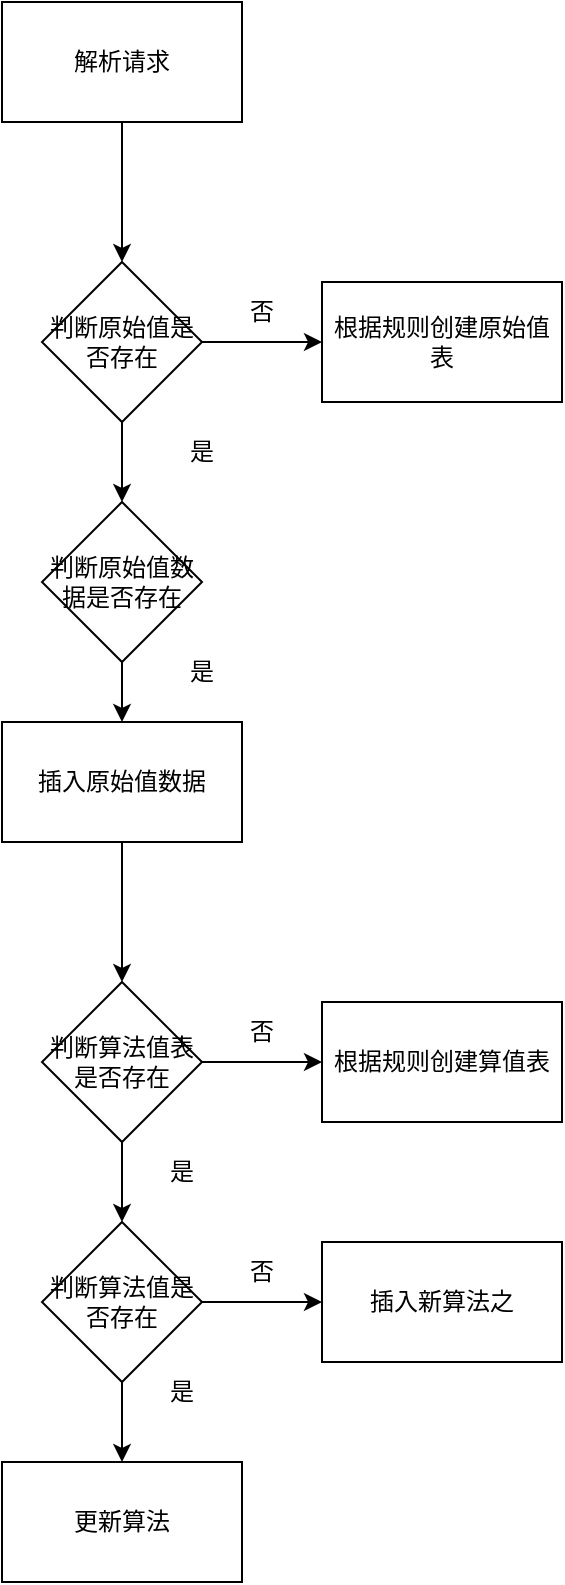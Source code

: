 <mxfile version="22.1.17" type="github">
  <diagram name="第 1 页" id="dSuGZEJca911ffpz1844">
    <mxGraphModel dx="1360" dy="786" grid="1" gridSize="10" guides="1" tooltips="1" connect="1" arrows="1" fold="1" page="1" pageScale="1" pageWidth="1100" pageHeight="850" math="0" shadow="0">
      <root>
        <mxCell id="0" />
        <mxCell id="1" parent="0" />
        <mxCell id="2weD-Q7b0_95b-ctS3T--3" value="" style="edgeStyle=orthogonalEdgeStyle;rounded=0;orthogonalLoop=1;jettySize=auto;html=1;" edge="1" parent="1" source="2weD-Q7b0_95b-ctS3T--1" target="2weD-Q7b0_95b-ctS3T--2">
          <mxGeometry relative="1" as="geometry" />
        </mxCell>
        <mxCell id="2weD-Q7b0_95b-ctS3T--1" value="解析请求" style="rounded=0;whiteSpace=wrap;html=1;" vertex="1" parent="1">
          <mxGeometry x="410" y="30" width="120" height="60" as="geometry" />
        </mxCell>
        <mxCell id="2weD-Q7b0_95b-ctS3T--5" value="" style="edgeStyle=orthogonalEdgeStyle;rounded=0;orthogonalLoop=1;jettySize=auto;html=1;" edge="1" parent="1" source="2weD-Q7b0_95b-ctS3T--2" target="2weD-Q7b0_95b-ctS3T--4">
          <mxGeometry relative="1" as="geometry" />
        </mxCell>
        <mxCell id="2weD-Q7b0_95b-ctS3T--12" value="" style="edgeStyle=orthogonalEdgeStyle;rounded=0;orthogonalLoop=1;jettySize=auto;html=1;" edge="1" parent="1" source="2weD-Q7b0_95b-ctS3T--2" target="2weD-Q7b0_95b-ctS3T--11">
          <mxGeometry relative="1" as="geometry" />
        </mxCell>
        <mxCell id="2weD-Q7b0_95b-ctS3T--2" value="判断原始值是否存在" style="rhombus;whiteSpace=wrap;html=1;rounded=0;" vertex="1" parent="1">
          <mxGeometry x="430" y="160" width="80" height="80" as="geometry" />
        </mxCell>
        <mxCell id="2weD-Q7b0_95b-ctS3T--4" value="根据规则创建原始值表" style="whiteSpace=wrap;html=1;rounded=0;" vertex="1" parent="1">
          <mxGeometry x="570" y="170" width="120" height="60" as="geometry" />
        </mxCell>
        <mxCell id="2weD-Q7b0_95b-ctS3T--6" value="否" style="text;strokeColor=none;align=center;fillColor=none;html=1;verticalAlign=middle;whiteSpace=wrap;rounded=0;" vertex="1" parent="1">
          <mxGeometry x="510" y="170" width="60" height="30" as="geometry" />
        </mxCell>
        <mxCell id="2weD-Q7b0_95b-ctS3T--14" value="" style="edgeStyle=orthogonalEdgeStyle;rounded=0;orthogonalLoop=1;jettySize=auto;html=1;" edge="1" parent="1" source="2weD-Q7b0_95b-ctS3T--11" target="2weD-Q7b0_95b-ctS3T--13">
          <mxGeometry relative="1" as="geometry" />
        </mxCell>
        <mxCell id="2weD-Q7b0_95b-ctS3T--11" value="判断原始值数据是否存在" style="rhombus;whiteSpace=wrap;html=1;rounded=0;" vertex="1" parent="1">
          <mxGeometry x="430" y="280" width="80" height="80" as="geometry" />
        </mxCell>
        <mxCell id="2weD-Q7b0_95b-ctS3T--16" value="" style="edgeStyle=orthogonalEdgeStyle;rounded=0;orthogonalLoop=1;jettySize=auto;html=1;" edge="1" parent="1" source="2weD-Q7b0_95b-ctS3T--13" target="2weD-Q7b0_95b-ctS3T--15">
          <mxGeometry relative="1" as="geometry" />
        </mxCell>
        <mxCell id="2weD-Q7b0_95b-ctS3T--13" value="插入原始值数据" style="whiteSpace=wrap;html=1;rounded=0;" vertex="1" parent="1">
          <mxGeometry x="410" y="390" width="120" height="60" as="geometry" />
        </mxCell>
        <mxCell id="2weD-Q7b0_95b-ctS3T--18" value="" style="edgeStyle=orthogonalEdgeStyle;rounded=0;orthogonalLoop=1;jettySize=auto;html=1;" edge="1" parent="1" source="2weD-Q7b0_95b-ctS3T--15" target="2weD-Q7b0_95b-ctS3T--17">
          <mxGeometry relative="1" as="geometry" />
        </mxCell>
        <mxCell id="2weD-Q7b0_95b-ctS3T--22" value="" style="edgeStyle=orthogonalEdgeStyle;rounded=0;orthogonalLoop=1;jettySize=auto;html=1;" edge="1" parent="1" source="2weD-Q7b0_95b-ctS3T--15" target="2weD-Q7b0_95b-ctS3T--21">
          <mxGeometry relative="1" as="geometry" />
        </mxCell>
        <mxCell id="2weD-Q7b0_95b-ctS3T--15" value="判断算法值表是否存在" style="rhombus;whiteSpace=wrap;html=1;rounded=0;" vertex="1" parent="1">
          <mxGeometry x="430" y="520" width="80" height="80" as="geometry" />
        </mxCell>
        <mxCell id="2weD-Q7b0_95b-ctS3T--17" value="根据规则创建算值表" style="whiteSpace=wrap;html=1;rounded=0;" vertex="1" parent="1">
          <mxGeometry x="570" y="530" width="120" height="60" as="geometry" />
        </mxCell>
        <mxCell id="2weD-Q7b0_95b-ctS3T--24" value="" style="edgeStyle=orthogonalEdgeStyle;rounded=0;orthogonalLoop=1;jettySize=auto;html=1;" edge="1" parent="1" source="2weD-Q7b0_95b-ctS3T--21" target="2weD-Q7b0_95b-ctS3T--23">
          <mxGeometry relative="1" as="geometry" />
        </mxCell>
        <mxCell id="2weD-Q7b0_95b-ctS3T--26" value="" style="edgeStyle=orthogonalEdgeStyle;rounded=0;orthogonalLoop=1;jettySize=auto;html=1;" edge="1" parent="1" source="2weD-Q7b0_95b-ctS3T--21" target="2weD-Q7b0_95b-ctS3T--25">
          <mxGeometry relative="1" as="geometry" />
        </mxCell>
        <mxCell id="2weD-Q7b0_95b-ctS3T--21" value="判断算法值是否存在" style="rhombus;whiteSpace=wrap;html=1;rounded=0;" vertex="1" parent="1">
          <mxGeometry x="430" y="640" width="80" height="80" as="geometry" />
        </mxCell>
        <mxCell id="2weD-Q7b0_95b-ctS3T--23" value="插入新算法之" style="whiteSpace=wrap;html=1;rounded=0;" vertex="1" parent="1">
          <mxGeometry x="570" y="650" width="120" height="60" as="geometry" />
        </mxCell>
        <mxCell id="2weD-Q7b0_95b-ctS3T--25" value="更新算法" style="whiteSpace=wrap;html=1;rounded=0;" vertex="1" parent="1">
          <mxGeometry x="410" y="760" width="120" height="60" as="geometry" />
        </mxCell>
        <mxCell id="2weD-Q7b0_95b-ctS3T--27" value="否" style="text;strokeColor=none;align=center;fillColor=none;html=1;verticalAlign=middle;whiteSpace=wrap;rounded=0;" vertex="1" parent="1">
          <mxGeometry x="510" y="530" width="60" height="30" as="geometry" />
        </mxCell>
        <mxCell id="2weD-Q7b0_95b-ctS3T--28" value="否" style="text;strokeColor=none;align=center;fillColor=none;html=1;verticalAlign=middle;whiteSpace=wrap;rounded=0;" vertex="1" parent="1">
          <mxGeometry x="510" y="650" width="60" height="30" as="geometry" />
        </mxCell>
        <mxCell id="2weD-Q7b0_95b-ctS3T--29" value="是" style="text;strokeColor=none;align=center;fillColor=none;html=1;verticalAlign=middle;whiteSpace=wrap;rounded=0;" vertex="1" parent="1">
          <mxGeometry x="480" y="240" width="60" height="30" as="geometry" />
        </mxCell>
        <mxCell id="2weD-Q7b0_95b-ctS3T--30" value="是" style="text;strokeColor=none;align=center;fillColor=none;html=1;verticalAlign=middle;whiteSpace=wrap;rounded=0;" vertex="1" parent="1">
          <mxGeometry x="480" y="350" width="60" height="30" as="geometry" />
        </mxCell>
        <mxCell id="2weD-Q7b0_95b-ctS3T--31" value="是" style="text;strokeColor=none;align=center;fillColor=none;html=1;verticalAlign=middle;whiteSpace=wrap;rounded=0;" vertex="1" parent="1">
          <mxGeometry x="470" y="600" width="60" height="30" as="geometry" />
        </mxCell>
        <mxCell id="2weD-Q7b0_95b-ctS3T--32" value="是" style="text;strokeColor=none;align=center;fillColor=none;html=1;verticalAlign=middle;whiteSpace=wrap;rounded=0;" vertex="1" parent="1">
          <mxGeometry x="470" y="710" width="60" height="30" as="geometry" />
        </mxCell>
      </root>
    </mxGraphModel>
  </diagram>
</mxfile>
